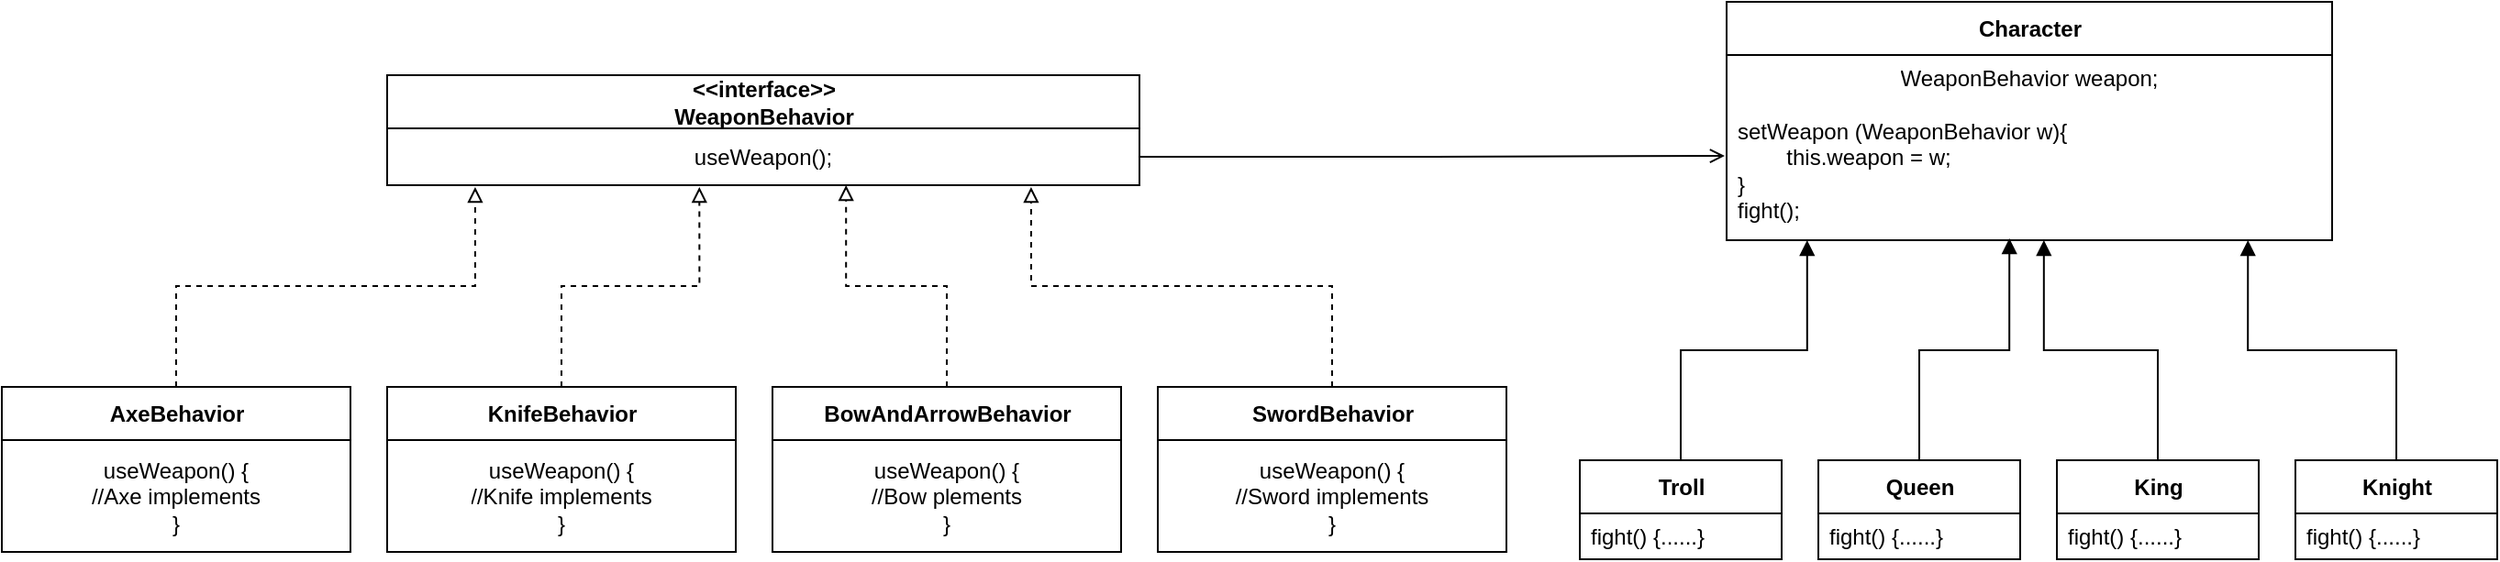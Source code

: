 <mxfile version="14.5.1" type="device"><diagram id="W99qK72KqH8aueeDEYfN" name="第 1 页"><mxGraphModel dx="1773" dy="725" grid="1" gridSize="10" guides="1" tooltips="1" connect="1" arrows="1" fold="1" page="1" pageScale="1" pageWidth="827" pageHeight="1169" math="0" shadow="0"><root><mxCell id="0"/><mxCell id="1" parent="0"/><mxCell id="J9JvSyclAzEoWfZHXT4X-42" style="edgeStyle=orthogonalEdgeStyle;rounded=0;orthogonalLoop=1;jettySize=auto;html=1;entryX=0.415;entryY=1.032;entryDx=0;entryDy=0;entryPerimeter=0;dashed=1;endArrow=block;endFill=0;" edge="1" parent="1" source="J9JvSyclAzEoWfZHXT4X-15" target="J9JvSyclAzEoWfZHXT4X-32"><mxGeometry relative="1" as="geometry"/></mxCell><mxCell id="J9JvSyclAzEoWfZHXT4X-15" value="KnifeBehavior" style="swimlane;fontStyle=1;align=center;verticalAlign=middle;childLayout=stackLayout;horizontal=1;startSize=29;horizontalStack=0;resizeParent=1;resizeParentMax=0;resizeLast=0;collapsible=0;marginBottom=0;html=1;" vertex="1" parent="1"><mxGeometry x="-130" y="360" width="190" height="90" as="geometry"/></mxCell><mxCell id="J9JvSyclAzEoWfZHXT4X-16" value="useWeapon() {&lt;br&gt;//Knife implements&lt;br&gt;}" style="text;html=1;strokeColor=none;fillColor=none;align=center;verticalAlign=middle;spacingLeft=4;spacingRight=4;overflow=hidden;rotatable=0;points=[[0,0.5],[1,0.5]];portConstraint=eastwest;" vertex="1" parent="J9JvSyclAzEoWfZHXT4X-15"><mxGeometry y="29" width="190" height="61" as="geometry"/></mxCell><mxCell id="J9JvSyclAzEoWfZHXT4X-39" style="edgeStyle=orthogonalEdgeStyle;rounded=0;orthogonalLoop=1;jettySize=auto;html=1;entryX=0.61;entryY=1;entryDx=0;entryDy=0;entryPerimeter=0;dashed=1;endArrow=block;endFill=0;" edge="1" parent="1" source="J9JvSyclAzEoWfZHXT4X-21" target="J9JvSyclAzEoWfZHXT4X-32"><mxGeometry relative="1" as="geometry"/></mxCell><mxCell id="J9JvSyclAzEoWfZHXT4X-21" value="BowAndArrowBehavior" style="swimlane;fontStyle=1;align=center;verticalAlign=middle;childLayout=stackLayout;horizontal=1;startSize=29;horizontalStack=0;resizeParent=1;resizeParentMax=0;resizeLast=0;collapsible=0;marginBottom=0;html=1;" vertex="1" parent="1"><mxGeometry x="80" y="360" width="190" height="90" as="geometry"/></mxCell><mxCell id="J9JvSyclAzEoWfZHXT4X-22" value="useWeapon() {&lt;br&gt;//Bow plements&lt;br&gt;}" style="text;html=1;strokeColor=none;fillColor=none;align=center;verticalAlign=middle;spacingLeft=4;spacingRight=4;overflow=hidden;rotatable=0;points=[[0,0.5],[1,0.5]];portConstraint=eastwest;" vertex="1" parent="J9JvSyclAzEoWfZHXT4X-21"><mxGeometry y="29" width="190" height="61" as="geometry"/></mxCell><mxCell id="J9JvSyclAzEoWfZHXT4X-43" style="edgeStyle=orthogonalEdgeStyle;rounded=0;orthogonalLoop=1;jettySize=auto;html=1;entryX=0.117;entryY=1.032;entryDx=0;entryDy=0;entryPerimeter=0;dashed=1;endArrow=block;endFill=0;" edge="1" parent="1" source="J9JvSyclAzEoWfZHXT4X-27" target="J9JvSyclAzEoWfZHXT4X-32"><mxGeometry relative="1" as="geometry"/></mxCell><mxCell id="J9JvSyclAzEoWfZHXT4X-27" value="AxeBehavior" style="swimlane;fontStyle=1;align=center;verticalAlign=middle;childLayout=stackLayout;horizontal=1;startSize=29;horizontalStack=0;resizeParent=1;resizeParentMax=0;resizeLast=0;collapsible=0;marginBottom=0;html=1;" vertex="1" parent="1"><mxGeometry x="-340" y="360" width="190" height="90" as="geometry"/></mxCell><mxCell id="J9JvSyclAzEoWfZHXT4X-28" value="useWeapon() {&lt;br&gt;//Axe implements&lt;br&gt;}" style="text;html=1;strokeColor=none;fillColor=none;align=center;verticalAlign=middle;spacingLeft=4;spacingRight=4;overflow=hidden;rotatable=0;points=[[0,0.5],[1,0.5]];portConstraint=eastwest;" vertex="1" parent="J9JvSyclAzEoWfZHXT4X-27"><mxGeometry y="29" width="190" height="61" as="geometry"/></mxCell><mxCell id="J9JvSyclAzEoWfZHXT4X-40" style="edgeStyle=orthogonalEdgeStyle;rounded=0;orthogonalLoop=1;jettySize=auto;html=1;entryX=0.856;entryY=1.032;entryDx=0;entryDy=0;entryPerimeter=0;dashed=1;endArrow=block;endFill=0;" edge="1" parent="1" source="J9JvSyclAzEoWfZHXT4X-29" target="J9JvSyclAzEoWfZHXT4X-32"><mxGeometry relative="1" as="geometry"/></mxCell><mxCell id="J9JvSyclAzEoWfZHXT4X-29" value="SwordBehavior" style="swimlane;fontStyle=1;align=center;verticalAlign=middle;childLayout=stackLayout;horizontal=1;startSize=29;horizontalStack=0;resizeParent=1;resizeParentMax=0;resizeLast=0;collapsible=0;marginBottom=0;html=1;" vertex="1" parent="1"><mxGeometry x="290" y="360" width="190" height="90" as="geometry"/></mxCell><mxCell id="J9JvSyclAzEoWfZHXT4X-30" value="useWeapon() {&lt;br&gt;//Sword implements&lt;br&gt;}" style="text;html=1;strokeColor=none;fillColor=none;align=center;verticalAlign=middle;spacingLeft=4;spacingRight=4;overflow=hidden;rotatable=0;points=[[0,0.5],[1,0.5]];portConstraint=eastwest;" vertex="1" parent="J9JvSyclAzEoWfZHXT4X-29"><mxGeometry y="29" width="190" height="61" as="geometry"/></mxCell><mxCell id="J9JvSyclAzEoWfZHXT4X-31" value="&amp;lt;&amp;lt;interface&amp;gt;&amp;gt;&lt;br&gt;WeaponBehavior" style="swimlane;fontStyle=1;align=center;verticalAlign=middle;childLayout=stackLayout;horizontal=1;startSize=29;horizontalStack=0;resizeParent=1;resizeParentMax=0;resizeLast=0;collapsible=0;marginBottom=0;html=1;" vertex="1" parent="1"><mxGeometry x="-130" y="190" width="410" height="60" as="geometry"/></mxCell><mxCell id="J9JvSyclAzEoWfZHXT4X-32" value="useWeapon();" style="text;html=1;strokeColor=none;fillColor=none;align=center;verticalAlign=middle;spacingLeft=4;spacingRight=4;overflow=hidden;rotatable=0;points=[[0,0.5],[1,0.5]];portConstraint=eastwest;" vertex="1" parent="J9JvSyclAzEoWfZHXT4X-31"><mxGeometry y="29" width="410" height="31" as="geometry"/></mxCell><mxCell id="J9JvSyclAzEoWfZHXT4X-57" value="Character" style="swimlane;fontStyle=1;align=center;verticalAlign=middle;childLayout=stackLayout;horizontal=1;startSize=29;horizontalStack=0;resizeParent=1;resizeParentMax=0;resizeLast=0;collapsible=0;marginBottom=0;html=1;" vertex="1" parent="1"><mxGeometry x="600" y="150" width="330" height="130" as="geometry"/></mxCell><mxCell id="J9JvSyclAzEoWfZHXT4X-58" value="WeaponBehavior weapon;" style="text;html=1;strokeColor=none;fillColor=none;align=center;verticalAlign=middle;spacingLeft=4;spacingRight=4;overflow=hidden;rotatable=0;points=[[0,0.5],[1,0.5]];portConstraint=eastwest;" vertex="1" parent="J9JvSyclAzEoWfZHXT4X-57"><mxGeometry y="29" width="330" height="25" as="geometry"/></mxCell><mxCell id="J9JvSyclAzEoWfZHXT4X-59" value="setWeapon (WeaponBehavior w){&lt;br&gt;&amp;nbsp; &amp;nbsp; &amp;nbsp; &amp;nbsp; this.weapon = w;&lt;br&gt;}&lt;br&gt;fight();" style="text;html=1;strokeColor=none;fillColor=none;align=left;verticalAlign=middle;spacingLeft=4;spacingRight=4;overflow=hidden;rotatable=0;points=[[0,0.5],[1,0.5]];portConstraint=eastwest;" vertex="1" parent="J9JvSyclAzEoWfZHXT4X-57"><mxGeometry y="54" width="330" height="76" as="geometry"/></mxCell><mxCell id="J9JvSyclAzEoWfZHXT4X-60" style="edgeStyle=orthogonalEdgeStyle;rounded=0;orthogonalLoop=1;jettySize=auto;html=1;entryX=0.467;entryY=0.987;entryDx=0;entryDy=0;entryPerimeter=0;endArrow=block;endFill=1;" edge="1" parent="1" source="J9JvSyclAzEoWfZHXT4X-61" target="J9JvSyclAzEoWfZHXT4X-59"><mxGeometry relative="1" as="geometry"/></mxCell><mxCell id="J9JvSyclAzEoWfZHXT4X-61" value="Queen" style="swimlane;fontStyle=1;align=center;verticalAlign=middle;childLayout=stackLayout;horizontal=1;startSize=29;horizontalStack=0;resizeParent=1;resizeParentMax=0;resizeLast=0;collapsible=0;marginBottom=0;html=1;" vertex="1" parent="1"><mxGeometry x="650" y="400" width="110" height="54" as="geometry"/></mxCell><mxCell id="J9JvSyclAzEoWfZHXT4X-62" value="fight() {......}" style="text;html=1;strokeColor=none;fillColor=none;align=left;verticalAlign=middle;spacingLeft=4;spacingRight=4;overflow=hidden;rotatable=0;points=[[0,0.5],[1,0.5]];portConstraint=eastwest;" vertex="1" parent="J9JvSyclAzEoWfZHXT4X-61"><mxGeometry y="29" width="110" height="25" as="geometry"/></mxCell><mxCell id="J9JvSyclAzEoWfZHXT4X-63" style="edgeStyle=orthogonalEdgeStyle;rounded=0;orthogonalLoop=1;jettySize=auto;html=1;entryX=0.524;entryY=1;entryDx=0;entryDy=0;entryPerimeter=0;endArrow=block;endFill=1;" edge="1" parent="1" source="J9JvSyclAzEoWfZHXT4X-64" target="J9JvSyclAzEoWfZHXT4X-59"><mxGeometry relative="1" as="geometry"/></mxCell><mxCell id="J9JvSyclAzEoWfZHXT4X-64" value="King" style="swimlane;fontStyle=1;align=center;verticalAlign=middle;childLayout=stackLayout;horizontal=1;startSize=29;horizontalStack=0;resizeParent=1;resizeParentMax=0;resizeLast=0;collapsible=0;marginBottom=0;html=1;" vertex="1" parent="1"><mxGeometry x="780" y="400" width="110" height="54" as="geometry"/></mxCell><mxCell id="J9JvSyclAzEoWfZHXT4X-65" value="fight() {......}" style="text;html=1;strokeColor=none;fillColor=none;align=left;verticalAlign=middle;spacingLeft=4;spacingRight=4;overflow=hidden;rotatable=0;points=[[0,0.5],[1,0.5]];portConstraint=eastwest;" vertex="1" parent="J9JvSyclAzEoWfZHXT4X-64"><mxGeometry y="29" width="110" height="25" as="geometry"/></mxCell><mxCell id="J9JvSyclAzEoWfZHXT4X-66" style="edgeStyle=orthogonalEdgeStyle;rounded=0;orthogonalLoop=1;jettySize=auto;html=1;entryX=0.861;entryY=1;entryDx=0;entryDy=0;entryPerimeter=0;endArrow=block;endFill=1;" edge="1" parent="1" source="J9JvSyclAzEoWfZHXT4X-67" target="J9JvSyclAzEoWfZHXT4X-59"><mxGeometry relative="1" as="geometry"/></mxCell><mxCell id="J9JvSyclAzEoWfZHXT4X-67" value="Knight" style="swimlane;fontStyle=1;align=center;verticalAlign=middle;childLayout=stackLayout;horizontal=1;startSize=29;horizontalStack=0;resizeParent=1;resizeParentMax=0;resizeLast=0;collapsible=0;marginBottom=0;html=1;" vertex="1" parent="1"><mxGeometry x="910" y="400" width="110" height="54" as="geometry"/></mxCell><mxCell id="J9JvSyclAzEoWfZHXT4X-68" value="fight() {......}" style="text;html=1;strokeColor=none;fillColor=none;align=left;verticalAlign=middle;spacingLeft=4;spacingRight=4;overflow=hidden;rotatable=0;points=[[0,0.5],[1,0.5]];portConstraint=eastwest;" vertex="1" parent="J9JvSyclAzEoWfZHXT4X-67"><mxGeometry y="29" width="110" height="25" as="geometry"/></mxCell><mxCell id="J9JvSyclAzEoWfZHXT4X-69" style="edgeStyle=orthogonalEdgeStyle;rounded=0;orthogonalLoop=1;jettySize=auto;html=1;entryX=0.133;entryY=1;entryDx=0;entryDy=0;entryPerimeter=0;endArrow=block;endFill=1;" edge="1" parent="1" source="J9JvSyclAzEoWfZHXT4X-70" target="J9JvSyclAzEoWfZHXT4X-59"><mxGeometry relative="1" as="geometry"/></mxCell><mxCell id="J9JvSyclAzEoWfZHXT4X-70" value="Troll" style="swimlane;fontStyle=1;align=center;verticalAlign=middle;childLayout=stackLayout;horizontal=1;startSize=29;horizontalStack=0;resizeParent=1;resizeParentMax=0;resizeLast=0;collapsible=0;marginBottom=0;html=1;" vertex="1" parent="1"><mxGeometry x="520" y="400" width="110" height="54" as="geometry"/></mxCell><mxCell id="J9JvSyclAzEoWfZHXT4X-71" value="fight() {......}" style="text;html=1;strokeColor=none;fillColor=none;align=left;verticalAlign=middle;spacingLeft=4;spacingRight=4;overflow=hidden;rotatable=0;points=[[0,0.5],[1,0.5]];portConstraint=eastwest;" vertex="1" parent="J9JvSyclAzEoWfZHXT4X-70"><mxGeometry y="29" width="110" height="25" as="geometry"/></mxCell><mxCell id="J9JvSyclAzEoWfZHXT4X-72" style="edgeStyle=orthogonalEdgeStyle;rounded=0;orthogonalLoop=1;jettySize=auto;html=1;entryX=-0.003;entryY=0.395;entryDx=0;entryDy=0;entryPerimeter=0;endArrow=open;endFill=0;" edge="1" parent="1" source="J9JvSyclAzEoWfZHXT4X-32" target="J9JvSyclAzEoWfZHXT4X-59"><mxGeometry relative="1" as="geometry"/></mxCell></root></mxGraphModel></diagram></mxfile>